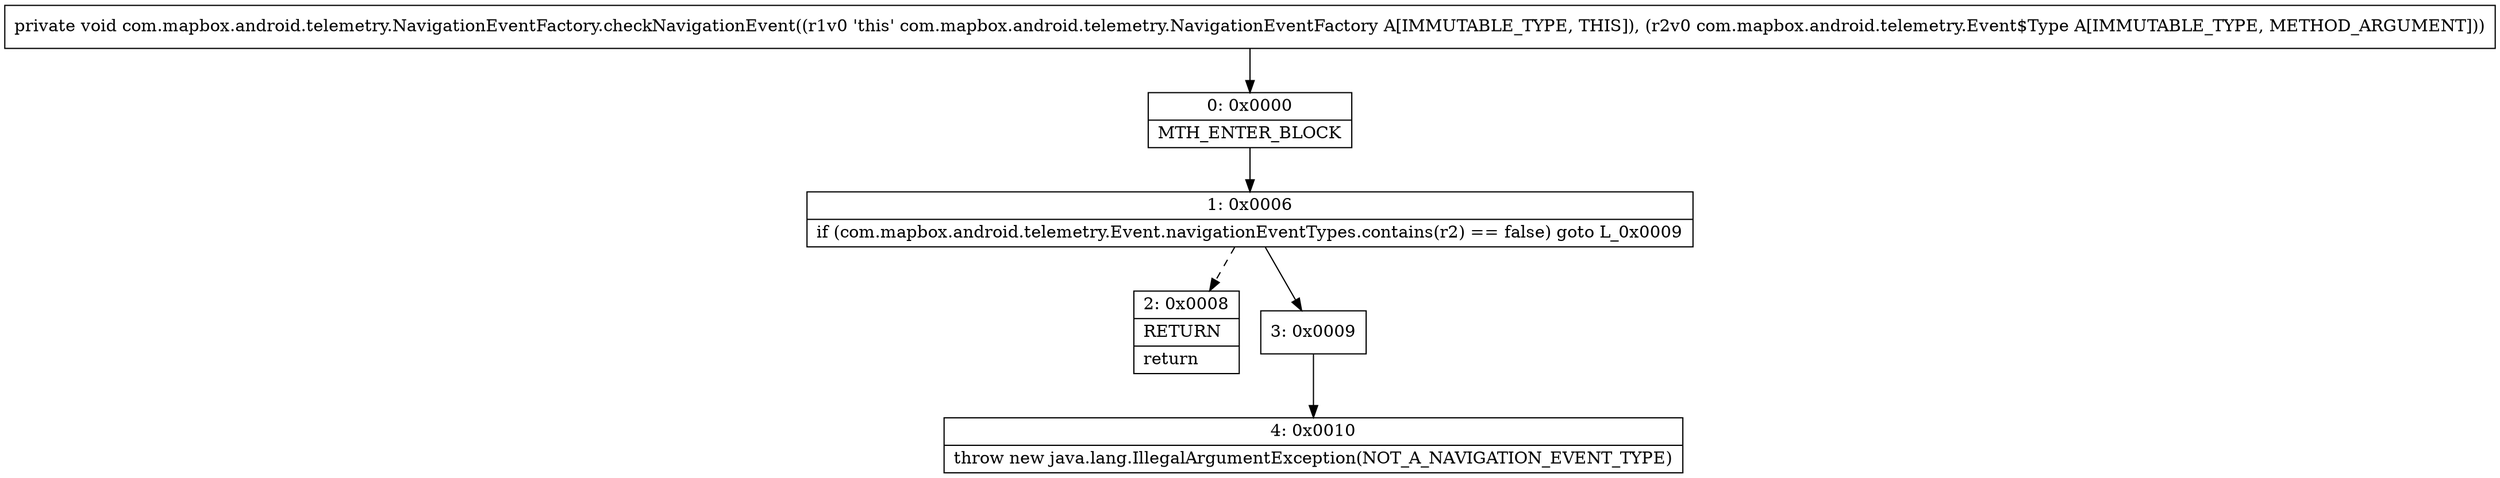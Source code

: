 digraph "CFG forcom.mapbox.android.telemetry.NavigationEventFactory.checkNavigationEvent(Lcom\/mapbox\/android\/telemetry\/Event$Type;)V" {
Node_0 [shape=record,label="{0\:\ 0x0000|MTH_ENTER_BLOCK\l}"];
Node_1 [shape=record,label="{1\:\ 0x0006|if (com.mapbox.android.telemetry.Event.navigationEventTypes.contains(r2) == false) goto L_0x0009\l}"];
Node_2 [shape=record,label="{2\:\ 0x0008|RETURN\l|return\l}"];
Node_3 [shape=record,label="{3\:\ 0x0009}"];
Node_4 [shape=record,label="{4\:\ 0x0010|throw new java.lang.IllegalArgumentException(NOT_A_NAVIGATION_EVENT_TYPE)\l}"];
MethodNode[shape=record,label="{private void com.mapbox.android.telemetry.NavigationEventFactory.checkNavigationEvent((r1v0 'this' com.mapbox.android.telemetry.NavigationEventFactory A[IMMUTABLE_TYPE, THIS]), (r2v0 com.mapbox.android.telemetry.Event$Type A[IMMUTABLE_TYPE, METHOD_ARGUMENT])) }"];
MethodNode -> Node_0;
Node_0 -> Node_1;
Node_1 -> Node_2[style=dashed];
Node_1 -> Node_3;
Node_3 -> Node_4;
}

